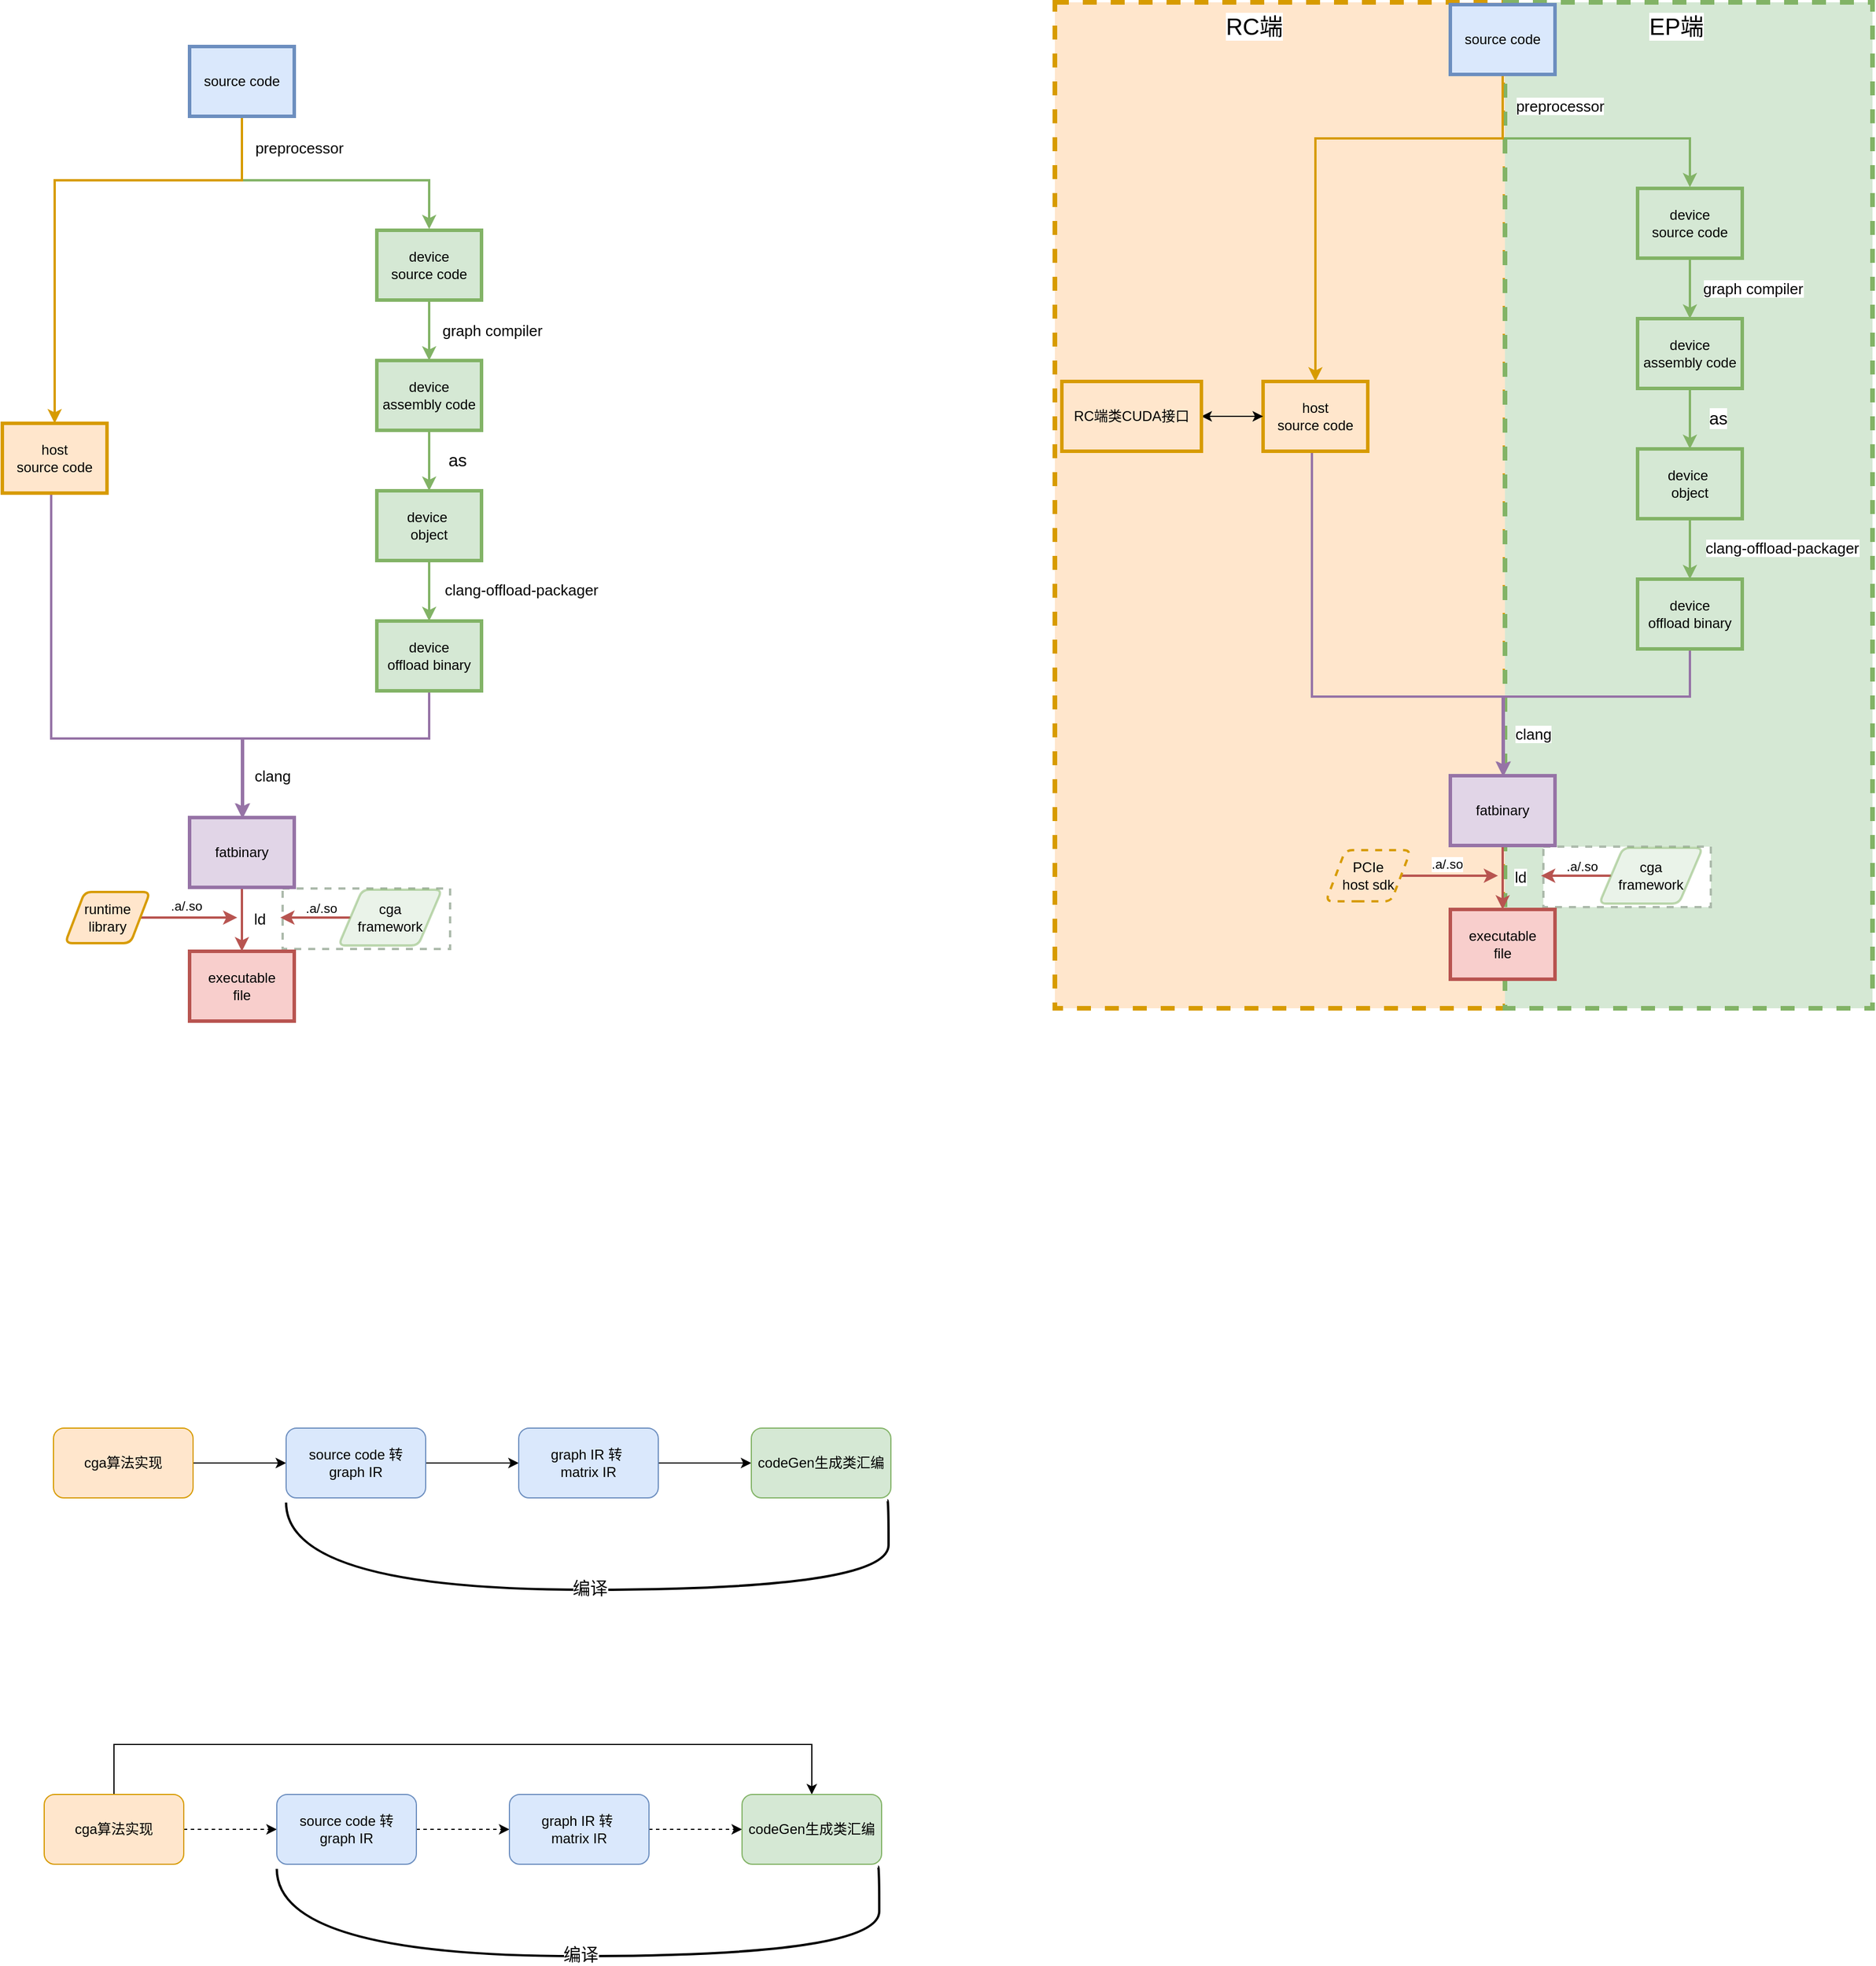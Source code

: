 <mxfile version="24.6.0" type="github">
  <diagram name="第 1 页" id="xMYqnL4CpNVyHzQz9qxW">
    <mxGraphModel dx="1329" dy="2093" grid="0" gridSize="10" guides="1" tooltips="1" connect="1" arrows="1" fold="1" page="0" pageScale="1" pageWidth="827" pageHeight="1169" math="0" shadow="0">
      <root>
        <mxCell id="0" />
        <mxCell id="1" parent="0" />
        <mxCell id="xuHHk1KbVCL1TzoWqhRp-47" value="" style="rounded=0;whiteSpace=wrap;html=1;dashed=1;strokeWidth=4;labelBorderColor=#B9E0A5;textShadow=1;strokeColor=#d79b00;fillColor=#ffe6cc;" vertex="1" parent="1">
          <mxGeometry x="927" y="-1189" width="387" height="865" as="geometry" />
        </mxCell>
        <mxCell id="xuHHk1KbVCL1TzoWqhRp-46" value="" style="rounded=0;whiteSpace=wrap;html=1;dashed=1;strokeWidth=4;labelBorderColor=#B9E0A5;textShadow=1;strokeColor=#82b366;fillColor=#d5e8d4;" vertex="1" parent="1">
          <mxGeometry x="1314" y="-1189" width="316" height="865" as="geometry" />
        </mxCell>
        <mxCell id="hmHwhbYqZgnH3vq1UKTU-2" value="" style="rounded=0;whiteSpace=wrap;html=1;dashed=1;strokeWidth=2;labelBorderColor=#B9E0A5;textShadow=1;strokeColor=#ACBAAB;" parent="1" vertex="1">
          <mxGeometry x="263" y="-427" width="144" height="52" as="geometry" />
        </mxCell>
        <mxCell id="hmHwhbYqZgnH3vq1UKTU-3" style="edgeStyle=orthogonalEdgeStyle;rounded=0;orthogonalLoop=1;jettySize=auto;html=1;exitX=0.5;exitY=1;exitDx=0;exitDy=0;entryX=0.5;entryY=0;entryDx=0;entryDy=0;fillColor=#d5e8d4;strokeColor=#82b366;strokeWidth=2;" parent="1" edge="1">
          <mxGeometry relative="1" as="geometry">
            <mxPoint x="228" y="-1092" as="sourcePoint" />
            <mxPoint x="389" y="-994.0" as="targetPoint" />
            <Array as="points">
              <mxPoint x="228" y="-1036" />
              <mxPoint x="389" y="-1036" />
            </Array>
          </mxGeometry>
        </mxCell>
        <mxCell id="hmHwhbYqZgnH3vq1UKTU-4" style="edgeStyle=orthogonalEdgeStyle;rounded=0;orthogonalLoop=1;jettySize=auto;html=1;exitX=0.5;exitY=1;exitDx=0;exitDy=0;entryX=0.5;entryY=0;entryDx=0;entryDy=0;fillColor=#ffe6cc;strokeColor=#d79b00;strokeWidth=2;" parent="1" source="hmHwhbYqZgnH3vq1UKTU-6" target="hmHwhbYqZgnH3vq1UKTU-8" edge="1">
          <mxGeometry relative="1" as="geometry">
            <Array as="points">
              <mxPoint x="228" y="-1036" />
              <mxPoint x="67" y="-1036" />
            </Array>
          </mxGeometry>
        </mxCell>
        <mxCell id="hmHwhbYqZgnH3vq1UKTU-5" value="preprocessor" style="edgeLabel;html=1;align=center;verticalAlign=middle;resizable=0;points=[];fontSize=13;" parent="hmHwhbYqZgnH3vq1UKTU-4" connectable="0" vertex="1">
          <mxGeometry x="-0.905" y="-1" relative="1" as="geometry">
            <mxPoint x="50" y="7" as="offset" />
          </mxGeometry>
        </mxCell>
        <mxCell id="hmHwhbYqZgnH3vq1UKTU-6" value="source code" style="whiteSpace=wrap;align=center;verticalAlign=middle;fontStyle=0;strokeWidth=3;fillColor=#dae8fc;strokeColor=#6c8ebf;" parent="1" vertex="1">
          <mxGeometry x="183" y="-1151" width="90" height="60" as="geometry" />
        </mxCell>
        <mxCell id="hmHwhbYqZgnH3vq1UKTU-7" style="edgeStyle=orthogonalEdgeStyle;rounded=0;orthogonalLoop=1;jettySize=auto;html=1;exitX=0.5;exitY=1;exitDx=0;exitDy=0;fillColor=#e1d5e7;strokeColor=#9673a6;strokeWidth=2;" parent="1" source="hmHwhbYqZgnH3vq1UKTU-8" target="hmHwhbYqZgnH3vq1UKTU-23" edge="1">
          <mxGeometry relative="1" as="geometry">
            <Array as="points">
              <mxPoint x="64" y="-767" />
              <mxPoint x="64" y="-556" />
              <mxPoint x="229" y="-556" />
            </Array>
          </mxGeometry>
        </mxCell>
        <mxCell id="hmHwhbYqZgnH3vq1UKTU-8" value="host &#xa;source code" style="whiteSpace=wrap;align=center;verticalAlign=middle;fontStyle=0;strokeWidth=3;fillColor=#ffe6cc;strokeColor=#d79b00;" parent="1" vertex="1">
          <mxGeometry x="22.0" y="-827" width="90" height="60" as="geometry" />
        </mxCell>
        <mxCell id="hmHwhbYqZgnH3vq1UKTU-9" style="edgeStyle=orthogonalEdgeStyle;rounded=0;orthogonalLoop=1;jettySize=auto;html=1;exitX=0.5;exitY=1;exitDx=0;exitDy=0;entryX=0.5;entryY=0;entryDx=0;entryDy=0;fillColor=#d5e8d4;strokeColor=#82b366;strokeWidth=2;" parent="1" source="hmHwhbYqZgnH3vq1UKTU-11" target="hmHwhbYqZgnH3vq1UKTU-17" edge="1">
          <mxGeometry relative="1" as="geometry" />
        </mxCell>
        <mxCell id="hmHwhbYqZgnH3vq1UKTU-10" value="graph compiler" style="edgeLabel;html=1;align=center;verticalAlign=middle;resizable=0;points=[];fontSize=13;" parent="hmHwhbYqZgnH3vq1UKTU-9" connectable="0" vertex="1">
          <mxGeometry x="-0.024" y="-1" relative="1" as="geometry">
            <mxPoint x="55" as="offset" />
          </mxGeometry>
        </mxCell>
        <mxCell id="hmHwhbYqZgnH3vq1UKTU-11" value="device &#xa;source code" style="whiteSpace=wrap;align=center;verticalAlign=middle;fontStyle=0;strokeWidth=3;fillColor=#d5e8d4;strokeColor=#82b366;" parent="1" vertex="1">
          <mxGeometry x="344" y="-993.0" width="90" height="60" as="geometry" />
        </mxCell>
        <mxCell id="hmHwhbYqZgnH3vq1UKTU-12" style="edgeStyle=orthogonalEdgeStyle;rounded=0;orthogonalLoop=1;jettySize=auto;html=1;exitX=0.5;exitY=1;exitDx=0;exitDy=0;entryX=0.5;entryY=0;entryDx=0;entryDy=0;fillColor=#e1d5e7;strokeColor=#9673a6;strokeWidth=2;" parent="1" source="hmHwhbYqZgnH3vq1UKTU-14" target="hmHwhbYqZgnH3vq1UKTU-23" edge="1">
          <mxGeometry relative="1" as="geometry">
            <Array as="points">
              <mxPoint x="389" y="-556" />
              <mxPoint x="228" y="-556" />
            </Array>
          </mxGeometry>
        </mxCell>
        <mxCell id="hmHwhbYqZgnH3vq1UKTU-13" value="clang" style="edgeLabel;html=1;align=center;verticalAlign=middle;resizable=0;points=[];fontSize=13;" parent="hmHwhbYqZgnH3vq1UKTU-12" connectable="0" vertex="1">
          <mxGeometry x="0.671" y="5" relative="1" as="geometry">
            <mxPoint x="21" y="8" as="offset" />
          </mxGeometry>
        </mxCell>
        <mxCell id="hmHwhbYqZgnH3vq1UKTU-14" value="device &#xa;offload binary" style="whiteSpace=wrap;align=center;verticalAlign=middle;fontStyle=0;strokeWidth=3;fillColor=#d5e8d4;strokeColor=#82b366;" parent="1" vertex="1">
          <mxGeometry x="344" y="-657" width="90" height="60" as="geometry" />
        </mxCell>
        <mxCell id="hmHwhbYqZgnH3vq1UKTU-15" style="edgeStyle=orthogonalEdgeStyle;rounded=0;orthogonalLoop=1;jettySize=auto;html=1;exitX=0.5;exitY=1;exitDx=0;exitDy=0;entryX=0.5;entryY=0;entryDx=0;entryDy=0;fillColor=#d5e8d4;strokeColor=#82b366;strokeWidth=2;" parent="1" source="hmHwhbYqZgnH3vq1UKTU-17" target="hmHwhbYqZgnH3vq1UKTU-20" edge="1">
          <mxGeometry relative="1" as="geometry" />
        </mxCell>
        <mxCell id="hmHwhbYqZgnH3vq1UKTU-16" value="as" style="edgeLabel;html=1;align=center;verticalAlign=middle;resizable=0;points=[];fontStyle=0;fontSize=15;" parent="hmHwhbYqZgnH3vq1UKTU-15" connectable="0" vertex="1">
          <mxGeometry x="-0.041" y="3" relative="1" as="geometry">
            <mxPoint x="21" as="offset" />
          </mxGeometry>
        </mxCell>
        <mxCell id="hmHwhbYqZgnH3vq1UKTU-17" value="device&#xa;assembly code" style="whiteSpace=wrap;align=center;verticalAlign=middle;fontStyle=0;strokeWidth=3;fillColor=#d5e8d4;strokeColor=#82b366;" parent="1" vertex="1">
          <mxGeometry x="344" y="-881" width="90" height="60" as="geometry" />
        </mxCell>
        <mxCell id="hmHwhbYqZgnH3vq1UKTU-18" style="edgeStyle=orthogonalEdgeStyle;rounded=0;orthogonalLoop=1;jettySize=auto;html=1;exitX=0.5;exitY=1;exitDx=0;exitDy=0;fillColor=#d5e8d4;strokeColor=#82b366;strokeWidth=2;" parent="1" source="hmHwhbYqZgnH3vq1UKTU-20" target="hmHwhbYqZgnH3vq1UKTU-14" edge="1">
          <mxGeometry relative="1" as="geometry" />
        </mxCell>
        <mxCell id="hmHwhbYqZgnH3vq1UKTU-19" value="clang-offload-packager" style="edgeLabel;html=1;align=center;verticalAlign=middle;resizable=0;points=[];fontSize=13;" parent="hmHwhbYqZgnH3vq1UKTU-18" connectable="0" vertex="1">
          <mxGeometry x="-0.097" relative="1" as="geometry">
            <mxPoint x="79" y="1" as="offset" />
          </mxGeometry>
        </mxCell>
        <mxCell id="hmHwhbYqZgnH3vq1UKTU-20" value="device &#xa;object" style="whiteSpace=wrap;align=center;verticalAlign=middle;fontStyle=0;strokeWidth=3;fillColor=#d5e8d4;strokeColor=#82b366;" parent="1" vertex="1">
          <mxGeometry x="344" y="-769" width="90" height="60" as="geometry" />
        </mxCell>
        <mxCell id="hmHwhbYqZgnH3vq1UKTU-21" style="edgeStyle=orthogonalEdgeStyle;rounded=0;orthogonalLoop=1;jettySize=auto;html=1;exitX=0.5;exitY=1;exitDx=0;exitDy=0;entryX=0.5;entryY=0;entryDx=0;entryDy=0;strokeWidth=2;fillColor=#f8cecc;strokeColor=#b85450;" parent="1" source="hmHwhbYqZgnH3vq1UKTU-23" target="hmHwhbYqZgnH3vq1UKTU-24" edge="1">
          <mxGeometry relative="1" as="geometry" />
        </mxCell>
        <mxCell id="hmHwhbYqZgnH3vq1UKTU-22" value="ld" style="edgeLabel;html=1;align=center;verticalAlign=middle;resizable=0;points=[];fontSize=13;" parent="hmHwhbYqZgnH3vq1UKTU-21" connectable="0" vertex="1">
          <mxGeometry x="-0.029" y="4" relative="1" as="geometry">
            <mxPoint x="11" as="offset" />
          </mxGeometry>
        </mxCell>
        <mxCell id="hmHwhbYqZgnH3vq1UKTU-23" value="fatbinary" style="whiteSpace=wrap;align=center;verticalAlign=middle;fontStyle=0;strokeWidth=3;fillColor=#e1d5e7;strokeColor=#9673a6;" parent="1" vertex="1">
          <mxGeometry x="183" y="-488" width="90" height="60" as="geometry" />
        </mxCell>
        <mxCell id="hmHwhbYqZgnH3vq1UKTU-24" value="executable &#xa;file" style="whiteSpace=wrap;align=center;verticalAlign=middle;fontStyle=0;strokeWidth=3;fillColor=#f8cecc;strokeColor=#b85450;" parent="1" vertex="1">
          <mxGeometry x="183" y="-373" width="90" height="60" as="geometry" />
        </mxCell>
        <mxCell id="hmHwhbYqZgnH3vq1UKTU-25" style="edgeStyle=orthogonalEdgeStyle;rounded=0;orthogonalLoop=1;jettySize=auto;html=1;exitX=1;exitY=0.5;exitDx=0;exitDy=0;fillColor=#f8cecc;strokeColor=#b85450;strokeWidth=2;" parent="1" source="hmHwhbYqZgnH3vq1UKTU-27" edge="1">
          <mxGeometry relative="1" as="geometry">
            <mxPoint x="224" y="-402" as="targetPoint" />
          </mxGeometry>
        </mxCell>
        <mxCell id="hmHwhbYqZgnH3vq1UKTU-26" value=".a/.so" style="edgeLabel;html=1;align=center;verticalAlign=middle;resizable=0;points=[];" parent="hmHwhbYqZgnH3vq1UKTU-25" connectable="0" vertex="1">
          <mxGeometry x="-0.204" y="-3" relative="1" as="geometry">
            <mxPoint x="6" y="-13" as="offset" />
          </mxGeometry>
        </mxCell>
        <mxCell id="hmHwhbYqZgnH3vq1UKTU-27" value="runtime &lt;br&gt;library" style="shape=parallelogram;html=1;strokeWidth=2;perimeter=parallelogramPerimeter;whiteSpace=wrap;rounded=1;arcSize=12;size=0.23;fillColor=#ffe6cc;strokeColor=#d79b00;" parent="1" vertex="1">
          <mxGeometry x="76" y="-424" width="73" height="44" as="geometry" />
        </mxCell>
        <mxCell id="hmHwhbYqZgnH3vq1UKTU-28" style="edgeStyle=orthogonalEdgeStyle;rounded=0;orthogonalLoop=1;jettySize=auto;html=1;exitX=0;exitY=0.5;exitDx=0;exitDy=0;fillColor=#f8cecc;strokeColor=#b85450;strokeWidth=2;" parent="1" source="hmHwhbYqZgnH3vq1UKTU-29" edge="1">
          <mxGeometry relative="1" as="geometry">
            <mxPoint x="261" y="-402" as="targetPoint" />
          </mxGeometry>
        </mxCell>
        <mxCell id="hmHwhbYqZgnH3vq1UKTU-29" value="cga &lt;br&gt;framework" style="shape=parallelogram;html=1;strokeWidth=2;perimeter=parallelogramPerimeter;whiteSpace=wrap;rounded=1;arcSize=12;size=0.23;fillColor=#d5e8d4;strokeColor=#82b366;opacity=50;" parent="1" vertex="1">
          <mxGeometry x="311" y="-426" width="89" height="48" as="geometry" />
        </mxCell>
        <mxCell id="hmHwhbYqZgnH3vq1UKTU-30" value=".a/.so" style="edgeLabel;html=1;align=center;verticalAlign=middle;resizable=0;points=[];" parent="1" connectable="0" vertex="1">
          <mxGeometry x="206.997" y="-402.004" as="geometry">
            <mxPoint x="89" y="-8" as="offset" />
          </mxGeometry>
        </mxCell>
        <mxCell id="8eUvq6PWbsCFFuVH1LUu-3" value="" style="edgeStyle=orthogonalEdgeStyle;rounded=0;orthogonalLoop=1;jettySize=auto;html=1;" parent="1" source="8eUvq6PWbsCFFuVH1LUu-1" target="8eUvq6PWbsCFFuVH1LUu-2" edge="1">
          <mxGeometry relative="1" as="geometry" />
        </mxCell>
        <mxCell id="8eUvq6PWbsCFFuVH1LUu-1" value="cga算法实现" style="rounded=1;whiteSpace=wrap;html=1;fillColor=#ffe6cc;strokeColor=#d79b00;" parent="1" vertex="1">
          <mxGeometry x="66" y="37" width="120" height="60" as="geometry" />
        </mxCell>
        <mxCell id="8eUvq6PWbsCFFuVH1LUu-5" value="" style="edgeStyle=orthogonalEdgeStyle;rounded=0;orthogonalLoop=1;jettySize=auto;html=1;" parent="1" source="8eUvq6PWbsCFFuVH1LUu-2" target="8eUvq6PWbsCFFuVH1LUu-4" edge="1">
          <mxGeometry relative="1" as="geometry" />
        </mxCell>
        <mxCell id="8eUvq6PWbsCFFuVH1LUu-2" value="source code 转 &lt;br&gt;graph IR" style="rounded=1;whiteSpace=wrap;html=1;fillColor=#dae8fc;strokeColor=#6c8ebf;" parent="1" vertex="1">
          <mxGeometry x="266" y="37" width="120" height="60" as="geometry" />
        </mxCell>
        <mxCell id="8eUvq6PWbsCFFuVH1LUu-7" value="" style="edgeStyle=orthogonalEdgeStyle;rounded=0;orthogonalLoop=1;jettySize=auto;html=1;" parent="1" source="8eUvq6PWbsCFFuVH1LUu-4" target="8eUvq6PWbsCFFuVH1LUu-6" edge="1">
          <mxGeometry relative="1" as="geometry" />
        </mxCell>
        <mxCell id="8eUvq6PWbsCFFuVH1LUu-4" value="graph IR 转&amp;nbsp;&lt;br&gt;matrix IR" style="rounded=1;whiteSpace=wrap;html=1;fillColor=#dae8fc;strokeColor=#6c8ebf;" parent="1" vertex="1">
          <mxGeometry x="466" y="37" width="120" height="60" as="geometry" />
        </mxCell>
        <mxCell id="8eUvq6PWbsCFFuVH1LUu-6" value="codeGen生成类汇编" style="whiteSpace=wrap;html=1;rounded=1;fillColor=#d5e8d4;strokeColor=#82b366;" parent="1" vertex="1">
          <mxGeometry x="666" y="37" width="120" height="60" as="geometry" />
        </mxCell>
        <mxCell id="8eUvq6PWbsCFFuVH1LUu-11" value="" style="endArrow=none;html=1;strokeWidth=2;rounded=0;edgeStyle=orthogonalEdgeStyle;curved=1;" parent="1" edge="1">
          <mxGeometry width="50" height="50" relative="1" as="geometry">
            <mxPoint x="266" y="101" as="sourcePoint" />
            <mxPoint x="783" y="99" as="targetPoint" />
            <Array as="points">
              <mxPoint x="266" y="176" />
              <mxPoint x="784" y="176" />
            </Array>
          </mxGeometry>
        </mxCell>
        <mxCell id="8eUvq6PWbsCFFuVH1LUu-12" value="编译" style="edgeLabel;html=1;align=center;verticalAlign=middle;resizable=0;points=[];fontSize=15;" parent="8eUvq6PWbsCFFuVH1LUu-11" vertex="1" connectable="0">
          <mxGeometry x="0.027" y="2" relative="1" as="geometry">
            <mxPoint x="-9" as="offset" />
          </mxGeometry>
        </mxCell>
        <mxCell id="xuHHk1KbVCL1TzoWqhRp-1" value="" style="edgeStyle=orthogonalEdgeStyle;rounded=0;orthogonalLoop=1;jettySize=auto;html=1;dashed=1;" edge="1" parent="1" source="xuHHk1KbVCL1TzoWqhRp-2" target="xuHHk1KbVCL1TzoWqhRp-4">
          <mxGeometry relative="1" as="geometry" />
        </mxCell>
        <mxCell id="xuHHk1KbVCL1TzoWqhRp-10" style="edgeStyle=orthogonalEdgeStyle;rounded=0;orthogonalLoop=1;jettySize=auto;html=1;exitX=0.5;exitY=0;exitDx=0;exitDy=0;entryX=0.5;entryY=0;entryDx=0;entryDy=0;" edge="1" parent="1" source="xuHHk1KbVCL1TzoWqhRp-2" target="xuHHk1KbVCL1TzoWqhRp-7">
          <mxGeometry relative="1" as="geometry">
            <Array as="points">
              <mxPoint x="118" y="309" />
              <mxPoint x="718" y="309" />
            </Array>
          </mxGeometry>
        </mxCell>
        <mxCell id="xuHHk1KbVCL1TzoWqhRp-2" value="cga算法实现" style="rounded=1;whiteSpace=wrap;html=1;fillColor=#ffe6cc;strokeColor=#d79b00;" vertex="1" parent="1">
          <mxGeometry x="58" y="352" width="120" height="60" as="geometry" />
        </mxCell>
        <mxCell id="xuHHk1KbVCL1TzoWqhRp-3" value="" style="edgeStyle=orthogonalEdgeStyle;rounded=0;orthogonalLoop=1;jettySize=auto;html=1;dashed=1;" edge="1" parent="1" source="xuHHk1KbVCL1TzoWqhRp-4" target="xuHHk1KbVCL1TzoWqhRp-6">
          <mxGeometry relative="1" as="geometry" />
        </mxCell>
        <mxCell id="xuHHk1KbVCL1TzoWqhRp-4" value="source code 转 &lt;br&gt;graph IR" style="rounded=1;whiteSpace=wrap;html=1;fillColor=#dae8fc;strokeColor=#6c8ebf;" vertex="1" parent="1">
          <mxGeometry x="258" y="352" width="120" height="60" as="geometry" />
        </mxCell>
        <mxCell id="xuHHk1KbVCL1TzoWqhRp-5" value="" style="edgeStyle=orthogonalEdgeStyle;rounded=0;orthogonalLoop=1;jettySize=auto;html=1;dashed=1;" edge="1" parent="1" source="xuHHk1KbVCL1TzoWqhRp-6" target="xuHHk1KbVCL1TzoWqhRp-7">
          <mxGeometry relative="1" as="geometry" />
        </mxCell>
        <mxCell id="xuHHk1KbVCL1TzoWqhRp-6" value="graph IR 转&amp;nbsp;&lt;br&gt;matrix IR" style="rounded=1;whiteSpace=wrap;html=1;fillColor=#dae8fc;strokeColor=#6c8ebf;" vertex="1" parent="1">
          <mxGeometry x="458" y="352" width="120" height="60" as="geometry" />
        </mxCell>
        <mxCell id="xuHHk1KbVCL1TzoWqhRp-7" value="codeGen生成类汇编" style="whiteSpace=wrap;html=1;rounded=1;fillColor=#d5e8d4;strokeColor=#82b366;" vertex="1" parent="1">
          <mxGeometry x="658" y="352" width="120" height="60" as="geometry" />
        </mxCell>
        <mxCell id="xuHHk1KbVCL1TzoWqhRp-8" value="" style="endArrow=none;html=1;strokeWidth=2;rounded=0;edgeStyle=orthogonalEdgeStyle;curved=1;" edge="1" parent="1">
          <mxGeometry width="50" height="50" relative="1" as="geometry">
            <mxPoint x="258" y="416" as="sourcePoint" />
            <mxPoint x="775" y="414" as="targetPoint" />
            <Array as="points">
              <mxPoint x="258" y="491" />
              <mxPoint x="776" y="491" />
            </Array>
          </mxGeometry>
        </mxCell>
        <mxCell id="xuHHk1KbVCL1TzoWqhRp-9" value="编译" style="edgeLabel;html=1;align=center;verticalAlign=middle;resizable=0;points=[];fontSize=15;" vertex="1" connectable="0" parent="xuHHk1KbVCL1TzoWqhRp-8">
          <mxGeometry x="0.027" y="2" relative="1" as="geometry">
            <mxPoint x="-9" as="offset" />
          </mxGeometry>
        </mxCell>
        <mxCell id="xuHHk1KbVCL1TzoWqhRp-11" value="" style="rounded=0;whiteSpace=wrap;html=1;dashed=1;strokeWidth=2;labelBorderColor=#B9E0A5;textShadow=1;strokeColor=#ACBAAB;" vertex="1" parent="1">
          <mxGeometry x="1347" y="-463" width="144" height="52" as="geometry" />
        </mxCell>
        <mxCell id="xuHHk1KbVCL1TzoWqhRp-12" style="edgeStyle=orthogonalEdgeStyle;rounded=0;orthogonalLoop=1;jettySize=auto;html=1;exitX=0.5;exitY=1;exitDx=0;exitDy=0;entryX=0.5;entryY=0;entryDx=0;entryDy=0;fillColor=#d5e8d4;strokeColor=#82b366;strokeWidth=2;" edge="1" parent="1">
          <mxGeometry relative="1" as="geometry">
            <mxPoint x="1312" y="-1128" as="sourcePoint" />
            <mxPoint x="1473" y="-1030" as="targetPoint" />
            <Array as="points">
              <mxPoint x="1312" y="-1072" />
              <mxPoint x="1473" y="-1072" />
            </Array>
          </mxGeometry>
        </mxCell>
        <mxCell id="xuHHk1KbVCL1TzoWqhRp-13" style="edgeStyle=orthogonalEdgeStyle;rounded=0;orthogonalLoop=1;jettySize=auto;html=1;exitX=0.5;exitY=1;exitDx=0;exitDy=0;entryX=0.5;entryY=0;entryDx=0;entryDy=0;fillColor=#ffe6cc;strokeColor=#d79b00;strokeWidth=2;" edge="1" parent="1" source="xuHHk1KbVCL1TzoWqhRp-15" target="xuHHk1KbVCL1TzoWqhRp-17">
          <mxGeometry relative="1" as="geometry">
            <Array as="points">
              <mxPoint x="1312" y="-1072" />
              <mxPoint x="1151" y="-1072" />
            </Array>
          </mxGeometry>
        </mxCell>
        <mxCell id="xuHHk1KbVCL1TzoWqhRp-14" value="preprocessor" style="edgeLabel;html=1;align=center;verticalAlign=middle;resizable=0;points=[];fontSize=13;" connectable="0" vertex="1" parent="xuHHk1KbVCL1TzoWqhRp-13">
          <mxGeometry x="-0.905" y="-1" relative="1" as="geometry">
            <mxPoint x="50" y="7" as="offset" />
          </mxGeometry>
        </mxCell>
        <mxCell id="xuHHk1KbVCL1TzoWqhRp-15" value="source code" style="whiteSpace=wrap;align=center;verticalAlign=middle;fontStyle=0;strokeWidth=3;fillColor=#dae8fc;strokeColor=#6c8ebf;" vertex="1" parent="1">
          <mxGeometry x="1267" y="-1187" width="90" height="60" as="geometry" />
        </mxCell>
        <mxCell id="xuHHk1KbVCL1TzoWqhRp-16" style="edgeStyle=orthogonalEdgeStyle;rounded=0;orthogonalLoop=1;jettySize=auto;html=1;exitX=0.5;exitY=1;exitDx=0;exitDy=0;fillColor=#e1d5e7;strokeColor=#9673a6;strokeWidth=2;" edge="1" parent="1" source="xuHHk1KbVCL1TzoWqhRp-17" target="xuHHk1KbVCL1TzoWqhRp-32">
          <mxGeometry relative="1" as="geometry">
            <Array as="points">
              <mxPoint x="1148" y="-803" />
              <mxPoint x="1148" y="-592" />
              <mxPoint x="1313" y="-592" />
            </Array>
          </mxGeometry>
        </mxCell>
        <mxCell id="xuHHk1KbVCL1TzoWqhRp-17" value="host &#xa;source code" style="whiteSpace=wrap;align=center;verticalAlign=middle;fontStyle=0;strokeWidth=3;fillColor=#ffe6cc;strokeColor=#d79b00;" vertex="1" parent="1">
          <mxGeometry x="1106" y="-863" width="90" height="60" as="geometry" />
        </mxCell>
        <mxCell id="xuHHk1KbVCL1TzoWqhRp-18" style="edgeStyle=orthogonalEdgeStyle;rounded=0;orthogonalLoop=1;jettySize=auto;html=1;exitX=0.5;exitY=1;exitDx=0;exitDy=0;entryX=0.5;entryY=0;entryDx=0;entryDy=0;fillColor=#d5e8d4;strokeColor=#82b366;strokeWidth=2;" edge="1" parent="1" source="xuHHk1KbVCL1TzoWqhRp-20" target="xuHHk1KbVCL1TzoWqhRp-26">
          <mxGeometry relative="1" as="geometry" />
        </mxCell>
        <mxCell id="xuHHk1KbVCL1TzoWqhRp-19" value="graph compiler" style="edgeLabel;html=1;align=center;verticalAlign=middle;resizable=0;points=[];fontSize=13;" connectable="0" vertex="1" parent="xuHHk1KbVCL1TzoWqhRp-18">
          <mxGeometry x="-0.024" y="-1" relative="1" as="geometry">
            <mxPoint x="55" as="offset" />
          </mxGeometry>
        </mxCell>
        <mxCell id="xuHHk1KbVCL1TzoWqhRp-20" value="device &#xa;source code" style="whiteSpace=wrap;align=center;verticalAlign=middle;fontStyle=0;strokeWidth=3;fillColor=#d5e8d4;strokeColor=#82b366;" vertex="1" parent="1">
          <mxGeometry x="1428" y="-1029" width="90" height="60" as="geometry" />
        </mxCell>
        <mxCell id="xuHHk1KbVCL1TzoWqhRp-21" style="edgeStyle=orthogonalEdgeStyle;rounded=0;orthogonalLoop=1;jettySize=auto;html=1;exitX=0.5;exitY=1;exitDx=0;exitDy=0;entryX=0.5;entryY=0;entryDx=0;entryDy=0;fillColor=#e1d5e7;strokeColor=#9673a6;strokeWidth=2;" edge="1" parent="1" source="xuHHk1KbVCL1TzoWqhRp-23" target="xuHHk1KbVCL1TzoWqhRp-32">
          <mxGeometry relative="1" as="geometry">
            <Array as="points">
              <mxPoint x="1473" y="-592" />
              <mxPoint x="1312" y="-592" />
            </Array>
          </mxGeometry>
        </mxCell>
        <mxCell id="xuHHk1KbVCL1TzoWqhRp-22" value="clang" style="edgeLabel;html=1;align=center;verticalAlign=middle;resizable=0;points=[];fontSize=13;" connectable="0" vertex="1" parent="xuHHk1KbVCL1TzoWqhRp-21">
          <mxGeometry x="0.671" y="5" relative="1" as="geometry">
            <mxPoint x="21" y="8" as="offset" />
          </mxGeometry>
        </mxCell>
        <mxCell id="xuHHk1KbVCL1TzoWqhRp-23" value="device &#xa;offload binary" style="whiteSpace=wrap;align=center;verticalAlign=middle;fontStyle=0;strokeWidth=3;fillColor=#d5e8d4;strokeColor=#82b366;" vertex="1" parent="1">
          <mxGeometry x="1428" y="-693" width="90" height="60" as="geometry" />
        </mxCell>
        <mxCell id="xuHHk1KbVCL1TzoWqhRp-24" style="edgeStyle=orthogonalEdgeStyle;rounded=0;orthogonalLoop=1;jettySize=auto;html=1;exitX=0.5;exitY=1;exitDx=0;exitDy=0;entryX=0.5;entryY=0;entryDx=0;entryDy=0;fillColor=#d5e8d4;strokeColor=#82b366;strokeWidth=2;" edge="1" parent="1" source="xuHHk1KbVCL1TzoWqhRp-26" target="xuHHk1KbVCL1TzoWqhRp-29">
          <mxGeometry relative="1" as="geometry" />
        </mxCell>
        <mxCell id="xuHHk1KbVCL1TzoWqhRp-25" value="as" style="edgeLabel;html=1;align=center;verticalAlign=middle;resizable=0;points=[];fontStyle=0;fontSize=15;" connectable="0" vertex="1" parent="xuHHk1KbVCL1TzoWqhRp-24">
          <mxGeometry x="-0.041" y="3" relative="1" as="geometry">
            <mxPoint x="21" as="offset" />
          </mxGeometry>
        </mxCell>
        <mxCell id="xuHHk1KbVCL1TzoWqhRp-26" value="device&#xa;assembly code" style="whiteSpace=wrap;align=center;verticalAlign=middle;fontStyle=0;strokeWidth=3;fillColor=#d5e8d4;strokeColor=#82b366;" vertex="1" parent="1">
          <mxGeometry x="1428" y="-917" width="90" height="60" as="geometry" />
        </mxCell>
        <mxCell id="xuHHk1KbVCL1TzoWqhRp-27" style="edgeStyle=orthogonalEdgeStyle;rounded=0;orthogonalLoop=1;jettySize=auto;html=1;exitX=0.5;exitY=1;exitDx=0;exitDy=0;fillColor=#d5e8d4;strokeColor=#82b366;strokeWidth=2;" edge="1" parent="1" source="xuHHk1KbVCL1TzoWqhRp-29" target="xuHHk1KbVCL1TzoWqhRp-23">
          <mxGeometry relative="1" as="geometry" />
        </mxCell>
        <mxCell id="xuHHk1KbVCL1TzoWqhRp-28" value="clang-offload-packager" style="edgeLabel;html=1;align=center;verticalAlign=middle;resizable=0;points=[];fontSize=13;" connectable="0" vertex="1" parent="xuHHk1KbVCL1TzoWqhRp-27">
          <mxGeometry x="-0.097" relative="1" as="geometry">
            <mxPoint x="79" y="1" as="offset" />
          </mxGeometry>
        </mxCell>
        <mxCell id="xuHHk1KbVCL1TzoWqhRp-29" value="device &#xa;object" style="whiteSpace=wrap;align=center;verticalAlign=middle;fontStyle=0;strokeWidth=3;fillColor=#d5e8d4;strokeColor=#82b366;" vertex="1" parent="1">
          <mxGeometry x="1428" y="-805" width="90" height="60" as="geometry" />
        </mxCell>
        <mxCell id="xuHHk1KbVCL1TzoWqhRp-30" style="edgeStyle=orthogonalEdgeStyle;rounded=0;orthogonalLoop=1;jettySize=auto;html=1;exitX=0.5;exitY=1;exitDx=0;exitDy=0;entryX=0.5;entryY=0;entryDx=0;entryDy=0;strokeWidth=2;fillColor=#f8cecc;strokeColor=#b85450;" edge="1" parent="1" source="xuHHk1KbVCL1TzoWqhRp-32" target="xuHHk1KbVCL1TzoWqhRp-33">
          <mxGeometry relative="1" as="geometry" />
        </mxCell>
        <mxCell id="xuHHk1KbVCL1TzoWqhRp-31" value="ld" style="edgeLabel;html=1;align=center;verticalAlign=middle;resizable=0;points=[];fontSize=13;" connectable="0" vertex="1" parent="xuHHk1KbVCL1TzoWqhRp-30">
          <mxGeometry x="-0.029" y="4" relative="1" as="geometry">
            <mxPoint x="11" as="offset" />
          </mxGeometry>
        </mxCell>
        <mxCell id="xuHHk1KbVCL1TzoWqhRp-32" value="fatbinary" style="whiteSpace=wrap;align=center;verticalAlign=middle;fontStyle=0;strokeWidth=3;fillColor=#e1d5e7;strokeColor=#9673a6;" vertex="1" parent="1">
          <mxGeometry x="1267" y="-524" width="90" height="60" as="geometry" />
        </mxCell>
        <mxCell id="xuHHk1KbVCL1TzoWqhRp-33" value="executable &#xa;file" style="whiteSpace=wrap;align=center;verticalAlign=middle;fontStyle=0;strokeWidth=3;fillColor=#f8cecc;strokeColor=#b85450;" vertex="1" parent="1">
          <mxGeometry x="1267" y="-409" width="90" height="60" as="geometry" />
        </mxCell>
        <mxCell id="xuHHk1KbVCL1TzoWqhRp-34" style="edgeStyle=orthogonalEdgeStyle;rounded=0;orthogonalLoop=1;jettySize=auto;html=1;exitX=1;exitY=0.5;exitDx=0;exitDy=0;fillColor=#f8cecc;strokeColor=#b85450;strokeWidth=2;" edge="1" parent="1" source="xuHHk1KbVCL1TzoWqhRp-36">
          <mxGeometry relative="1" as="geometry">
            <mxPoint x="1308" y="-438" as="targetPoint" />
          </mxGeometry>
        </mxCell>
        <mxCell id="xuHHk1KbVCL1TzoWqhRp-35" value=".a/.so" style="edgeLabel;html=1;align=center;verticalAlign=middle;resizable=0;points=[];" connectable="0" vertex="1" parent="xuHHk1KbVCL1TzoWqhRp-34">
          <mxGeometry x="-0.204" y="-3" relative="1" as="geometry">
            <mxPoint x="6" y="-13" as="offset" />
          </mxGeometry>
        </mxCell>
        <mxCell id="xuHHk1KbVCL1TzoWqhRp-36" value="PCIe &lt;br&gt;host sdk" style="shape=parallelogram;html=1;strokeWidth=2;perimeter=parallelogramPerimeter;whiteSpace=wrap;rounded=1;arcSize=12;size=0.23;fillColor=#ffe6cc;strokeColor=#d79b00;shadow=0;dashed=1;" vertex="1" parent="1">
          <mxGeometry x="1160" y="-460" width="73" height="44" as="geometry" />
        </mxCell>
        <mxCell id="xuHHk1KbVCL1TzoWqhRp-37" style="edgeStyle=orthogonalEdgeStyle;rounded=0;orthogonalLoop=1;jettySize=auto;html=1;exitX=0;exitY=0.5;exitDx=0;exitDy=0;fillColor=#f8cecc;strokeColor=#b85450;strokeWidth=2;" edge="1" parent="1" source="xuHHk1KbVCL1TzoWqhRp-38">
          <mxGeometry relative="1" as="geometry">
            <mxPoint x="1345" y="-438" as="targetPoint" />
          </mxGeometry>
        </mxCell>
        <mxCell id="xuHHk1KbVCL1TzoWqhRp-38" value="cga &lt;br&gt;framework" style="shape=parallelogram;html=1;strokeWidth=2;perimeter=parallelogramPerimeter;whiteSpace=wrap;rounded=1;arcSize=12;size=0.23;fillColor=#d5e8d4;strokeColor=#82b366;opacity=50;" vertex="1" parent="1">
          <mxGeometry x="1395" y="-462" width="89" height="48" as="geometry" />
        </mxCell>
        <mxCell id="xuHHk1KbVCL1TzoWqhRp-39" value=".a/.so" style="edgeLabel;html=1;align=center;verticalAlign=middle;resizable=0;points=[];" connectable="0" vertex="1" parent="1">
          <mxGeometry x="1290.997" y="-438.004" as="geometry">
            <mxPoint x="89" y="-8" as="offset" />
          </mxGeometry>
        </mxCell>
        <mxCell id="xuHHk1KbVCL1TzoWqhRp-52" style="edgeStyle=orthogonalEdgeStyle;rounded=0;orthogonalLoop=1;jettySize=auto;html=1;exitX=1;exitY=0.5;exitDx=0;exitDy=0;entryX=0;entryY=0.5;entryDx=0;entryDy=0;startArrow=classic;startFill=1;" edge="1" parent="1" source="xuHHk1KbVCL1TzoWqhRp-40" target="xuHHk1KbVCL1TzoWqhRp-17">
          <mxGeometry relative="1" as="geometry" />
        </mxCell>
        <mxCell id="xuHHk1KbVCL1TzoWqhRp-40" value="RC端类CUDA接口" style="whiteSpace=wrap;html=1;fillColor=#ffe6cc;strokeColor=#d79b00;fontStyle=0;strokeWidth=3;" vertex="1" parent="1">
          <mxGeometry x="933" y="-863" width="120" height="60" as="geometry" />
        </mxCell>
        <mxCell id="xuHHk1KbVCL1TzoWqhRp-48" value="RC端" style="edgeLabel;html=1;align=center;verticalAlign=middle;resizable=0;points=[];fontSize=20;" connectable="0" vertex="1" parent="1">
          <mxGeometry x="1110" y="-1170" as="geometry">
            <mxPoint x="-12" y="1" as="offset" />
          </mxGeometry>
        </mxCell>
        <mxCell id="xuHHk1KbVCL1TzoWqhRp-49" value="EP端" style="edgeLabel;html=1;align=center;verticalAlign=middle;resizable=0;points=[];fontSize=20;" connectable="0" vertex="1" parent="1">
          <mxGeometry x="1473" y="-1170" as="geometry">
            <mxPoint x="-12" y="1" as="offset" />
          </mxGeometry>
        </mxCell>
      </root>
    </mxGraphModel>
  </diagram>
</mxfile>

